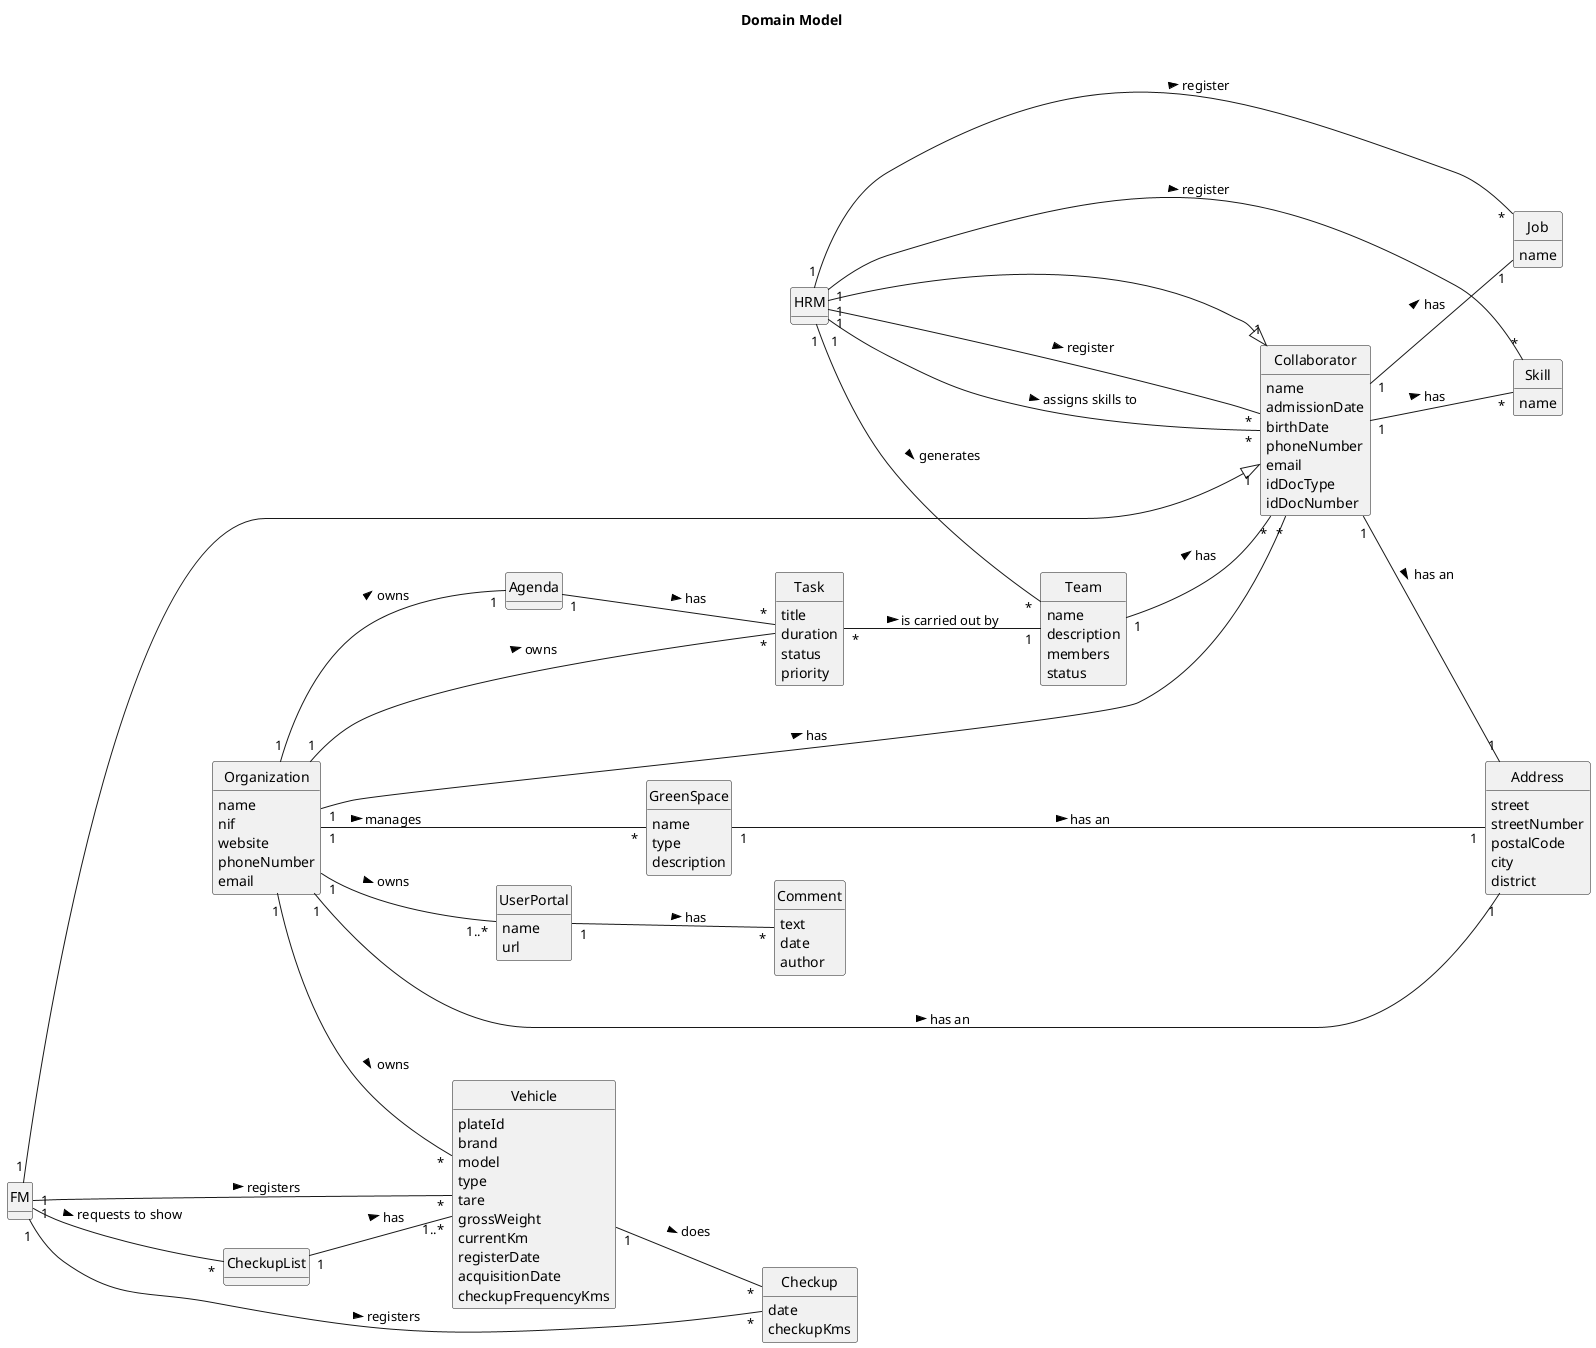 @startuml
skinparam monochrome true
skinparam packageStyle rectangle
skinparam shadowing false
'skinparam linetype ortho
left to right direction
skinparam classAttributeIconSize 0
hide circle
hide methods

title Domain Model

class Organization {
    name
    nif
    website
    phoneNumber
    email
}

class Skill{
    name

}

class Collaborator{
    name
    admissionDate
    birthDate
    phoneNumber
    email
    idDocType
    idDocNumber
}

class Job{
    name
}

class HRM{

}

class FM{

}

class Team{
    name
    description
    members
    status
}

class Vehicle{
    plateId
    brand
    model
    type
    tare
    grossWeight
    currentKm
    registerDate
    acquisitionDate
    checkupFrequencyKms
}

class Checkup{
    date
    checkupKms
}
class CheckupList{

}

class GreenSpace{
    name
    type
    description
}


class Address{
    street
    streetNumber
    postalCode
    city
    district
}

class Task{
    title
    duration
    status
    priority
}

class UserPortal{
    name
    url
}

class Comment{
    text
    date
    author
}

Organization "1" -- "*" Task : "owns >"
Organization "1" -- "1" Agenda : "owns >"
Organization "1" -- "1" Address : "has an >"
Organization "1" -- "1..*" UserPortal : "owns >"
Organization "1" -- "*" GreenSpace : "manages >"
'Organization "1" -- "*" Skill : "owns >"
'Organization "1" -- "*" Job : "owns >"
Organization "1" -- "*" Collaborator : "has >"
Organization "1" -- "*" Vehicle : "owns >"
Collaborator "1" -- "*" Skill : "has >"
Collaborator "1" -- "1" Address : "has an >"
Collaborator "1" -- "1" Job : "has >"
HRM "1" -- "*" Skill : "register >"
HRM "1" -- "*" Job : "register >"
HRM "1" --|> "1" Collaborator
HRM "1" -- "*" Collaborator : "register >"
HRM "1" -- "*" Collaborator : "assigns skills to >"
HRM "1" -- "*" Team : "generates >"
FM "1" --|> "1" Collaborator
FM "1" -- "*" Vehicle : "registers >"
FM "1" -- "*" Checkup : "registers >"
UserPortal "1" -- "*" Comment : "has >"
Agenda "1" -- "*" Task : "has >"
Task "*" -- "1" Team : "is carried out by >"
GreenSpace "1" -- "1" Address : "has an >"
Team "1" -- "*" Collaborator : "has >"
Vehicle "1" -- "*" Checkup : "does >"
CheckupList "1" -- "1..*" Vehicle : "has >"
FM "1" -- "*" CheckupList : "requests to show >"

@enduml